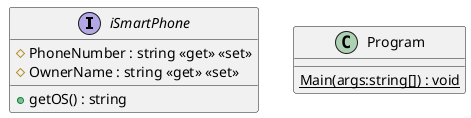 @startuml
interface iSmartPhone {
    # PhoneNumber : string <<get>> <<set>>
    # OwnerName : string <<get>> <<set>>
    + getOS() : string
}
class Program {
    {static} Main(args:string[]) : void
}
@enduml
